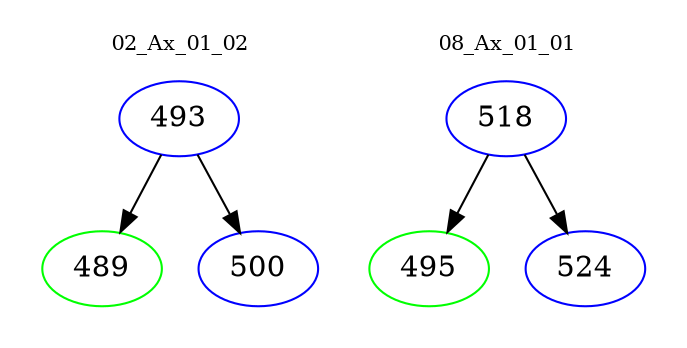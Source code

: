 digraph{
subgraph cluster_0 {
color = white
label = "02_Ax_01_02";
fontsize=10;
T0_493 [label="493", color="blue"]
T0_493 -> T0_489 [color="black"]
T0_489 [label="489", color="green"]
T0_493 -> T0_500 [color="black"]
T0_500 [label="500", color="blue"]
}
subgraph cluster_1 {
color = white
label = "08_Ax_01_01";
fontsize=10;
T1_518 [label="518", color="blue"]
T1_518 -> T1_495 [color="black"]
T1_495 [label="495", color="green"]
T1_518 -> T1_524 [color="black"]
T1_524 [label="524", color="blue"]
}
}
